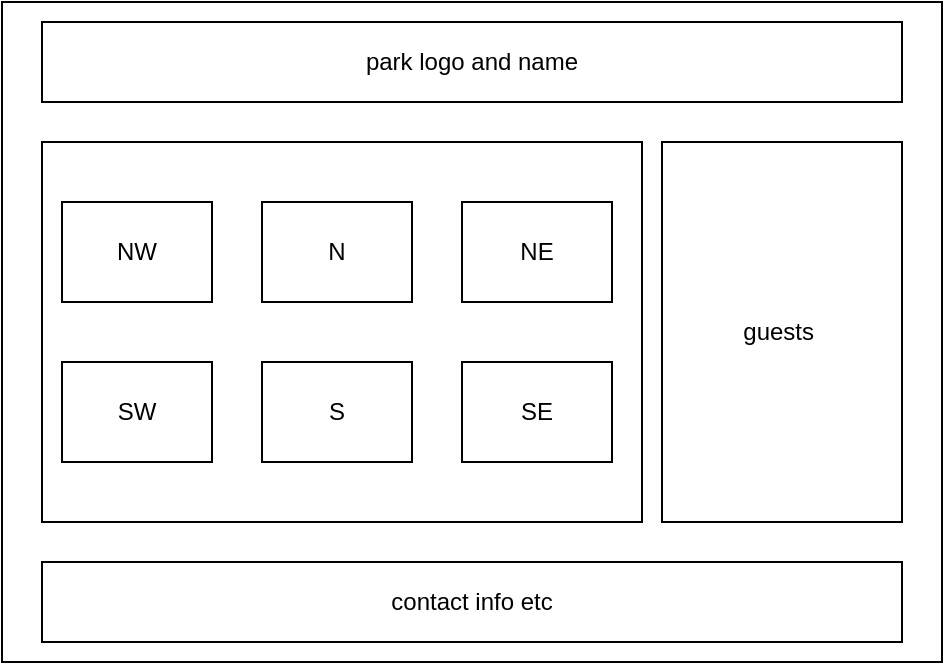 <mxfile>
    <diagram id="9U2mpX4anKDOZ7stplef" name="Page-1">
        <mxGraphModel dx="1883" dy="659" grid="1" gridSize="10" guides="1" tooltips="1" connect="1" arrows="1" fold="1" page="1" pageScale="1" pageWidth="850" pageHeight="1100" math="0" shadow="0">
            <root>
                <mxCell id="0"/>
                <mxCell id="1" parent="0"/>
                <mxCell id="12" value="" style="rounded=0;whiteSpace=wrap;html=1;" parent="1" vertex="1">
                    <mxGeometry x="240" y="100" width="470" height="330" as="geometry"/>
                </mxCell>
                <mxCell id="11" value="" style="rounded=0;whiteSpace=wrap;html=1;" parent="1" vertex="1">
                    <mxGeometry x="260" y="170" width="300" height="190" as="geometry"/>
                </mxCell>
                <mxCell id="2" value="park logo and name" style="rounded=0;whiteSpace=wrap;html=1;" parent="1" vertex="1">
                    <mxGeometry x="260" y="110" width="430" height="40" as="geometry"/>
                </mxCell>
                <mxCell id="3" value="NE" style="rounded=0;whiteSpace=wrap;html=1;" parent="1" vertex="1">
                    <mxGeometry x="470" y="200" width="75" height="50" as="geometry"/>
                </mxCell>
                <mxCell id="4" value="guests&amp;nbsp;" style="rounded=0;whiteSpace=wrap;html=1;" parent="1" vertex="1">
                    <mxGeometry x="570" y="170" width="120" height="190" as="geometry"/>
                </mxCell>
                <mxCell id="5" value="N" style="rounded=0;whiteSpace=wrap;html=1;" parent="1" vertex="1">
                    <mxGeometry x="370" y="200" width="75" height="50" as="geometry"/>
                </mxCell>
                <mxCell id="6" value="NW" style="rounded=0;whiteSpace=wrap;html=1;" parent="1" vertex="1">
                    <mxGeometry x="270" y="200" width="75" height="50" as="geometry"/>
                </mxCell>
                <mxCell id="7" value="SE" style="rounded=0;whiteSpace=wrap;html=1;" parent="1" vertex="1">
                    <mxGeometry x="470" y="280" width="75" height="50" as="geometry"/>
                </mxCell>
                <mxCell id="8" value="S" style="rounded=0;whiteSpace=wrap;html=1;" parent="1" vertex="1">
                    <mxGeometry x="370" y="280" width="75" height="50" as="geometry"/>
                </mxCell>
                <mxCell id="9" value="SW" style="rounded=0;whiteSpace=wrap;html=1;" parent="1" vertex="1">
                    <mxGeometry x="270" y="280" width="75" height="50" as="geometry"/>
                </mxCell>
                <mxCell id="10" value="contact info etc" style="rounded=0;whiteSpace=wrap;html=1;" parent="1" vertex="1">
                    <mxGeometry x="260" y="380" width="430" height="40" as="geometry"/>
                </mxCell>
            </root>
        </mxGraphModel>
    </diagram>
</mxfile>
